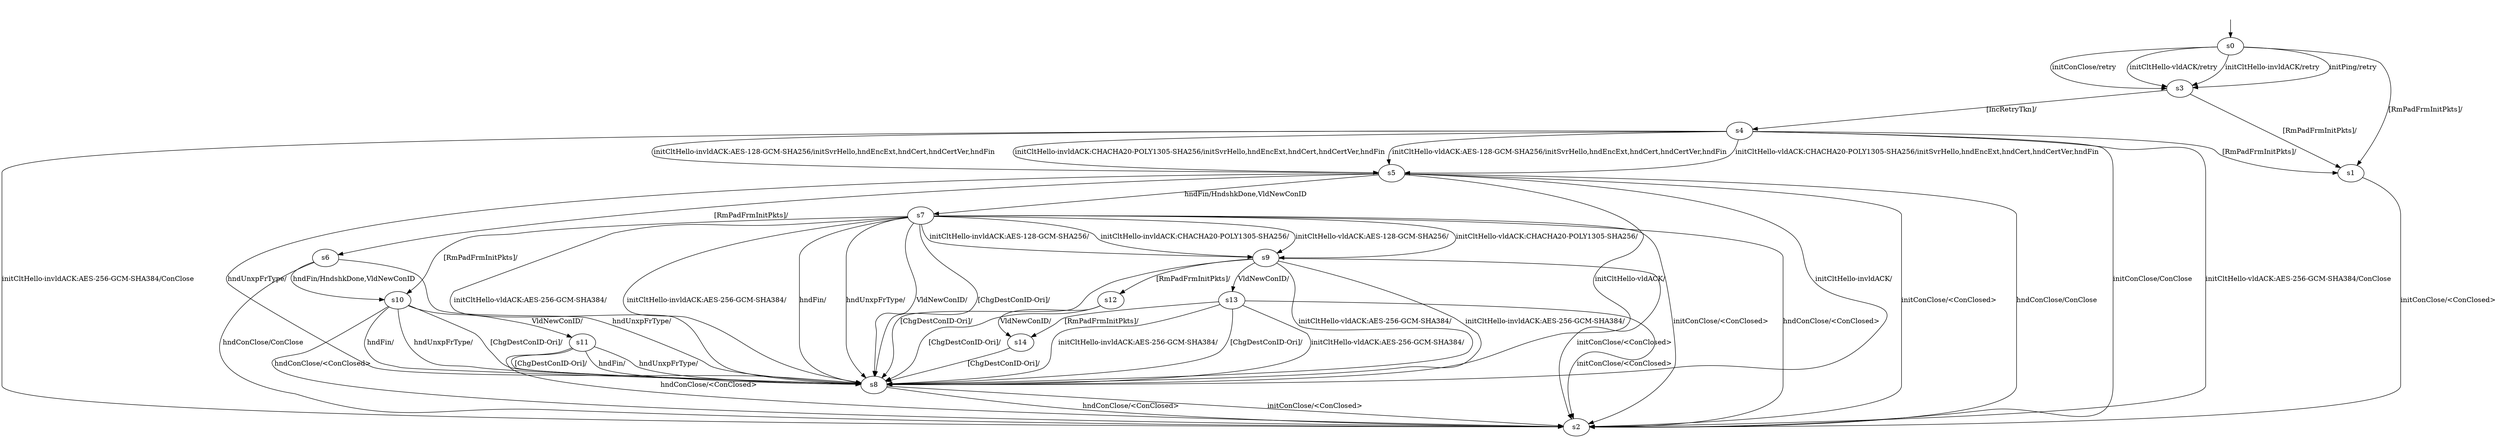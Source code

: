 digraph "../results/kwikModels/kwik-BWR-CS-0/learnedModel" {
s0 [label=s0];
s1 [label=s1];
s2 [label=s2];
s3 [label=s3];
s4 [label=s4];
s5 [label=s5];
s6 [label=s6];
s7 [label=s7];
s8 [label=s8];
s9 [label=s9];
s10 [label=s10];
s11 [label=s11];
s12 [label=s12];
s13 [label=s13];
s14 [label=s14];
s0 -> s3  [label="initPing/retry "];
s0 -> s3  [label="initConClose/retry "];
s0 -> s3  [label="initCltHello-vldACK/retry "];
s0 -> s3  [label="initCltHello-invldACK/retry "];
s0 -> s1  [label="[RmPadFrmInitPkts]/ "];
s1 -> s2  [label="initConClose/<ConClosed> "];
s3 -> s4  [label="[IncRetryTkn]/ "];
s3 -> s1  [label="[RmPadFrmInitPkts]/ "];
s4 -> s2  [label="initConClose/ConClose "];
s4 -> s5  [label="initCltHello-vldACK:AES-128-GCM-SHA256/initSvrHello,hndEncExt,hndCert,hndCertVer,hndFin "];
s4 -> s2  [label="initCltHello-vldACK:AES-256-GCM-SHA384/ConClose "];
s4 -> s5  [label="initCltHello-vldACK:CHACHA20-POLY1305-SHA256/initSvrHello,hndEncExt,hndCert,hndCertVer,hndFin "];
s4 -> s5  [label="initCltHello-invldACK:AES-128-GCM-SHA256/initSvrHello,hndEncExt,hndCert,hndCertVer,hndFin "];
s4 -> s2  [label="initCltHello-invldACK:AES-256-GCM-SHA384/ConClose "];
s4 -> s5  [label="initCltHello-invldACK:CHACHA20-POLY1305-SHA256/initSvrHello,hndEncExt,hndCert,hndCertVer,hndFin "];
s4 -> s1  [label="[RmPadFrmInitPkts]/ "];
s5 -> s2  [label="initConClose/<ConClosed> "];
s5 -> s8  [label="initCltHello-vldACK/ "];
s5 -> s8  [label="initCltHello-invldACK/ "];
s5 -> s7  [label="hndFin/HndshkDone,VldNewConID "];
s5 -> s8  [label="hndUnxpFrType/ "];
s5 -> s2  [label="hndConClose/ConClose "];
s5 -> s6  [label="[RmPadFrmInitPkts]/ "];
s6 -> s10  [label="hndFin/HndshkDone,VldNewConID "];
s6 -> s8  [label="hndUnxpFrType/ "];
s6 -> s2  [label="hndConClose/ConClose "];
s7 -> s2  [label="initConClose/<ConClosed> "];
s7 -> s9  [label="initCltHello-vldACK:AES-128-GCM-SHA256/ "];
s7 -> s8  [label="initCltHello-vldACK:AES-256-GCM-SHA384/ "];
s7 -> s9  [label="initCltHello-vldACK:CHACHA20-POLY1305-SHA256/ "];
s7 -> s9  [label="initCltHello-invldACK:AES-128-GCM-SHA256/ "];
s7 -> s8  [label="initCltHello-invldACK:AES-256-GCM-SHA384/ "];
s7 -> s9  [label="initCltHello-invldACK:CHACHA20-POLY1305-SHA256/ "];
s7 -> s8  [label="hndFin/ "];
s7 -> s8  [label="hndUnxpFrType/ "];
s7 -> s2  [label="hndConClose/<ConClosed> "];
s7 -> s8  [label="VldNewConID/ "];
s7 -> s8  [label="[ChgDestConID-Ori]/ "];
s7 -> s10  [label="[RmPadFrmInitPkts]/ "];
s8 -> s2  [label="initConClose/<ConClosed> "];
s8 -> s2  [label="hndConClose/<ConClosed> "];
s9 -> s2  [label="initConClose/<ConClosed> "];
s9 -> s8  [label="initCltHello-vldACK:AES-256-GCM-SHA384/ "];
s9 -> s8  [label="initCltHello-invldACK:AES-256-GCM-SHA384/ "];
s9 -> s13  [label="VldNewConID/ "];
s9 -> s8  [label="[ChgDestConID-Ori]/ "];
s9 -> s12  [label="[RmPadFrmInitPkts]/ "];
s10 -> s8  [label="hndFin/ "];
s10 -> s8  [label="hndUnxpFrType/ "];
s10 -> s2  [label="hndConClose/<ConClosed> "];
s10 -> s11  [label="VldNewConID/ "];
s10 -> s8  [label="[ChgDestConID-Ori]/ "];
s11 -> s8  [label="hndFin/ "];
s11 -> s8  [label="hndUnxpFrType/ "];
s11 -> s2  [label="hndConClose/<ConClosed> "];
s11 -> s8  [label="[ChgDestConID-Ori]/ "];
s12 -> s14  [label="VldNewConID/ "];
s12 -> s8  [label="[ChgDestConID-Ori]/ "];
s13 -> s2  [label="initConClose/<ConClosed> "];
s13 -> s8  [label="initCltHello-vldACK:AES-256-GCM-SHA384/ "];
s13 -> s8  [label="initCltHello-invldACK:AES-256-GCM-SHA384/ "];
s13 -> s8  [label="[ChgDestConID-Ori]/ "];
s13 -> s14  [label="[RmPadFrmInitPkts]/ "];
s14 -> s8  [label="[ChgDestConID-Ori]/ "];
__start0 [label="", shape=none];
__start0 -> s0  [label=""];
}
